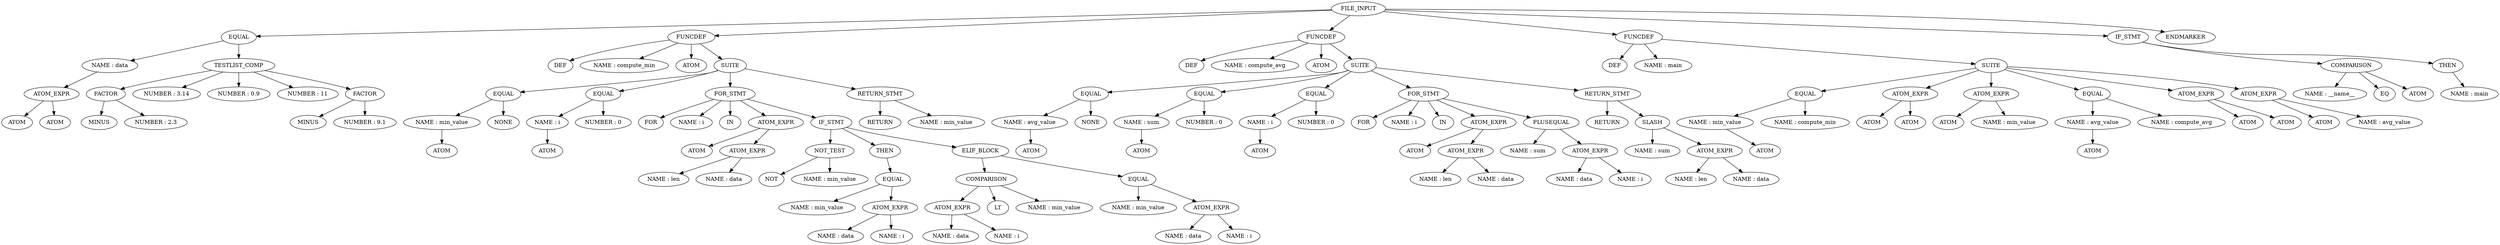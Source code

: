 digraph G {
  0 [label="FILE_INPUT"];
  1 [label="EQUAL"];
  0 -> 1;
  2 [label="NAME : data"];
  1 -> 2;
  3 [label="ATOM_EXPR"];
  2 -> 3;
  4 [label="ATOM"];
  3 -> 4;
  5 [label="ATOM"];
  3 -> 5;
  6 [label="TESTLIST_COMP"];
  1 -> 6;
  7 [label="FACTOR"];
  6 -> 7;
  8 [label="MINUS"];
  7 -> 8;
  9 [label="NUMBER : 2.3"];
  7 -> 9;
  10 [label="NUMBER : 3.14"];
  6 -> 10;
  11 [label="NUMBER : 0.9"];
  6 -> 11;
  12 [label="NUMBER : 11"];
  6 -> 12;
  13 [label="FACTOR"];
  6 -> 13;
  14 [label="MINUS"];
  13 -> 14;
  15 [label="NUMBER : 9.1"];
  13 -> 15;
  16 [label="FUNCDEF"];
  0 -> 16;
  17 [label="DEF"];
  16 -> 17;
  18 [label="NAME : compute_min"];
  16 -> 18;
  19 [label="ATOM"];
  16 -> 19;
  20 [label="SUITE"];
  16 -> 20;
  21 [label="EQUAL"];
  20 -> 21;
  22 [label="NAME : min_value"];
  21 -> 22;
  23 [label="ATOM"];
  22 -> 23;
  24 [label="NONE"];
  21 -> 24;
  25 [label="EQUAL"];
  20 -> 25;
  26 [label="NAME : i"];
  25 -> 26;
  27 [label="ATOM"];
  26 -> 27;
  28 [label="NUMBER : 0"];
  25 -> 28;
  29 [label="FOR_STMT"];
  20 -> 29;
  30 [label="FOR"];
  29 -> 30;
  31 [label="NAME : i"];
  29 -> 31;
  32 [label="IN"];
  29 -> 32;
  33 [label="ATOM_EXPR"];
  29 -> 33;
  34 [label="ATOM"];
  33 -> 34;
  35 [label="ATOM_EXPR"];
  33 -> 35;
  36 [label="NAME : len"];
  35 -> 36;
  37 [label="NAME : data"];
  35 -> 37;
  38 [label="IF_STMT"];
  29 -> 38;
  39 [label="NOT_TEST"];
  38 -> 39;
  40 [label="NOT"];
  39 -> 40;
  41 [label="NAME : min_value"];
  39 -> 41;
  42 [label="THEN"];
  38 -> 42;
  43 [label="EQUAL"];
  42 -> 43;
  44 [label="NAME : min_value"];
  43 -> 44;
  45 [label="ATOM_EXPR"];
  43 -> 45;
  46 [label="NAME : data"];
  45 -> 46;
  47 [label="NAME : i"];
  45 -> 47;
  48 [label="ELIF_BLOCK"];
  38 -> 48;
  49 [label="COMPARISON"];
  48 -> 49;
  50 [label="ATOM_EXPR"];
  49 -> 50;
  51 [label="NAME : data"];
  50 -> 51;
  52 [label="NAME : i"];
  50 -> 52;
  53 [label="LT"];
  49 -> 53;
  54 [label="NAME : min_value"];
  49 -> 54;
  55 [label="EQUAL"];
  48 -> 55;
  56 [label="NAME : min_value"];
  55 -> 56;
  57 [label="ATOM_EXPR"];
  55 -> 57;
  58 [label="NAME : data"];
  57 -> 58;
  59 [label="NAME : i"];
  57 -> 59;
  60 [label="RETURN_STMT"];
  20 -> 60;
  61 [label="RETURN"];
  60 -> 61;
  62 [label="NAME : min_value"];
  60 -> 62;
  63 [label="FUNCDEF"];
  0 -> 63;
  64 [label="DEF"];
  63 -> 64;
  65 [label="NAME : compute_avg"];
  63 -> 65;
  66 [label="ATOM"];
  63 -> 66;
  67 [label="SUITE"];
  63 -> 67;
  68 [label="EQUAL"];
  67 -> 68;
  69 [label="NAME : avg_value"];
  68 -> 69;
  70 [label="ATOM"];
  69 -> 70;
  71 [label="NONE"];
  68 -> 71;
  72 [label="EQUAL"];
  67 -> 72;
  73 [label="NAME : sum"];
  72 -> 73;
  74 [label="ATOM"];
  73 -> 74;
  75 [label="NUMBER : 0"];
  72 -> 75;
  76 [label="EQUAL"];
  67 -> 76;
  77 [label="NAME : i"];
  76 -> 77;
  78 [label="ATOM"];
  77 -> 78;
  79 [label="NUMBER : 0"];
  76 -> 79;
  80 [label="FOR_STMT"];
  67 -> 80;
  81 [label="FOR"];
  80 -> 81;
  82 [label="NAME : i"];
  80 -> 82;
  83 [label="IN"];
  80 -> 83;
  84 [label="ATOM_EXPR"];
  80 -> 84;
  85 [label="ATOM"];
  84 -> 85;
  86 [label="ATOM_EXPR"];
  84 -> 86;
  87 [label="NAME : len"];
  86 -> 87;
  88 [label="NAME : data"];
  86 -> 88;
  89 [label="PLUSEQUAL"];
  80 -> 89;
  90 [label="NAME : sum"];
  89 -> 90;
  91 [label="ATOM_EXPR"];
  89 -> 91;
  92 [label="NAME : data"];
  91 -> 92;
  93 [label="NAME : i"];
  91 -> 93;
  94 [label="RETURN_STMT"];
  67 -> 94;
  95 [label="RETURN"];
  94 -> 95;
  96 [label="SLASH"];
  94 -> 96;
  97 [label="NAME : sum"];
  96 -> 97;
  98 [label="ATOM_EXPR"];
  96 -> 98;
  99 [label="NAME : len"];
  98 -> 99;
  100 [label="NAME : data"];
  98 -> 100;
  101 [label="FUNCDEF"];
  0 -> 101;
  102 [label="DEF"];
  101 -> 102;
  103 [label="NAME : main"];
  101 -> 103;
  104 [label="SUITE"];
  101 -> 104;
  105 [label="EQUAL"];
  104 -> 105;
  106 [label="NAME : min_value"];
  105 -> 106;
  107 [label="ATOM"];
  106 -> 107;
  108 [label="NAME : compute_min"];
  105 -> 108;
  109 [label="ATOM_EXPR"];
  104 -> 109;
  110 [label="ATOM"];
  109 -> 110;
  111 [label="ATOM"];
  109 -> 111;
  112 [label="ATOM_EXPR"];
  104 -> 112;
  113 [label="ATOM"];
  112 -> 113;
  114 [label="NAME : min_value"];
  112 -> 114;
  115 [label="EQUAL"];
  104 -> 115;
  116 [label="NAME : avg_value"];
  115 -> 116;
  117 [label="ATOM"];
  116 -> 117;
  118 [label="NAME : compute_avg"];
  115 -> 118;
  119 [label="ATOM_EXPR"];
  104 -> 119;
  120 [label="ATOM"];
  119 -> 120;
  121 [label="ATOM"];
  119 -> 121;
  122 [label="ATOM_EXPR"];
  104 -> 122;
  123 [label="ATOM"];
  122 -> 123;
  124 [label="NAME : avg_value"];
  122 -> 124;
  125 [label="IF_STMT"];
  0 -> 125;
  126 [label="COMPARISON"];
  125 -> 126;
  127 [label="NAME : __name__"];
  126 -> 127;
  128 [label="EQ"];
  126 -> 128;
  129 [label="ATOM"];
  126 -> 129;
  130 [label="THEN"];
  125 -> 130;
  131 [label="NAME : main"];
  130 -> 131;
  132 [label="ENDMARKER"];
  0 -> 132;
}
